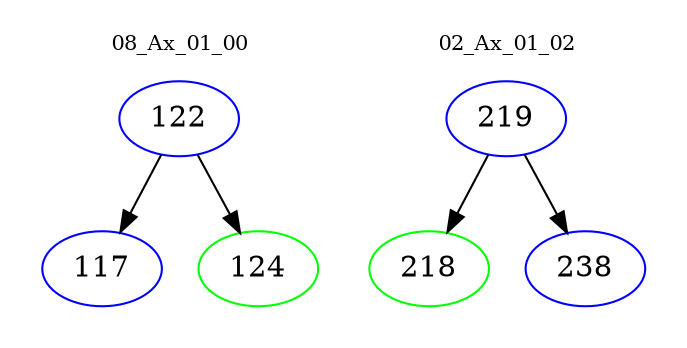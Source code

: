 digraph{
subgraph cluster_0 {
color = white
label = "08_Ax_01_00";
fontsize=10;
T0_122 [label="122", color="blue"]
T0_122 -> T0_117 [color="black"]
T0_117 [label="117", color="blue"]
T0_122 -> T0_124 [color="black"]
T0_124 [label="124", color="green"]
}
subgraph cluster_1 {
color = white
label = "02_Ax_01_02";
fontsize=10;
T1_219 [label="219", color="blue"]
T1_219 -> T1_218 [color="black"]
T1_218 [label="218", color="green"]
T1_219 -> T1_238 [color="black"]
T1_238 [label="238", color="blue"]
}
}

